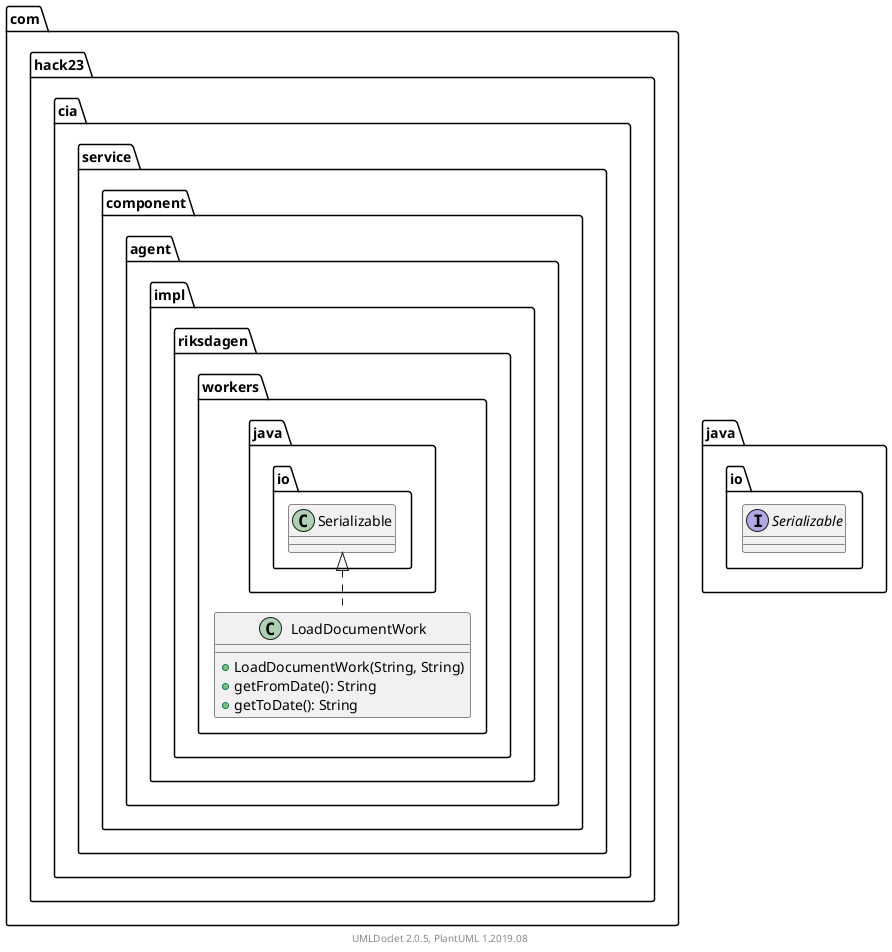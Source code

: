 @startuml
    namespace com.hack23.cia.service.component.agent.impl.riksdagen.workers {

        class LoadDocumentWork [[LoadDocumentWork.html]] {
            +LoadDocumentWork(String, String)
            +getFromDate(): String
            +getToDate(): String
        }

        java.io.Serializable <|.. LoadDocumentWork
    }

    namespace java.io {
        interface Serializable
    }

    center footer UMLDoclet 2.0.5, PlantUML 1.2019.08
@enduml
